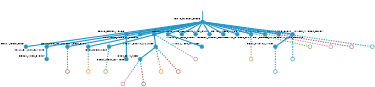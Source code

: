 strict digraph  {
graph[splines=false]; nodesep=0.7; rankdir=TB; ranksep=0.6; forcelabels=true; dpi=600; size=2.5;
0 [color="#2496c8ff", fillcolor="#2496c8ff", fixedsize=true, fontname=Lato, fontsize="12pt", height="0.25", label="", penwidth=3, shape=circle, style=filled, xlabel=LRFN5_GABRB1_PTPRG];
1 [color="#2496c8ff", fillcolor="#2496c8ff", fixedsize=true, fontname=Lato, fontsize="12pt", height="0.25", label="", penwidth=3, shape=circle, style=filled, xlabel=POSTN_IGF2R_PBLD];
2 [color="#2496c8ff", fillcolor="#2496c8ff", fixedsize=true, fontname=Lato, fontsize="12pt", height="0.25", label="", penwidth=3, shape=circle, style=filled, xlabel=NOXA1_DNAH12_FAM216B];
3 [color="#2496c8ff", fillcolor="#2496c8ff", fixedsize=true, fontname=Lato, fontsize="12pt", height="0.25", label="", penwidth=3, shape=circle, style=filled, xlabel=LOXL1_PPIG_SEMA3A];
5 [color="#2496c8ff", fillcolor="#2496c8ff", fixedsize=true, fontname=Lato, fontsize="12pt", height="0.25", label="", penwidth=3, shape=circle, style=filled, xlabel=RELN_POT1_FN3K];
6 [color="#2496c8ff", fillcolor="#2496c8ff", fixedsize=true, fontname=Lato, fontsize="12pt", height="0.25", label="", penwidth=3, shape=circle, style=filled, xlabel=DLC1_RHOU_SIRT2];
8 [color="#2496c8ff", fillcolor="#2496c8ff", fixedsize=true, fontname=Lato, fontsize="12pt", height="0.25", label="", penwidth=3, shape=circle, style=filled, xlabel=EPHA3_CDHR2_NCAPG];
9 [color="#2496c8ff", fillcolor="#2496c8ff", fixedsize=true, fontname=Lato, fontsize="12pt", height="0.25", label="", penwidth=3, shape=circle, style=filled, xlabel=ADAMTS15_MROH2A_OR5D13];
10 [color="#2496c8ff", fillcolor="#2496c8ff", fixedsize=true, fontname=Lato, fontsize="12pt", height="0.25", label="", penwidth=3, shape=circle, style=filled, xlabel=CEP112_LOC101928600_LEPRE1];
11 [color="#2496c8ff", fillcolor="#2496c8ff", fixedsize=true, fontname=Lato, fontsize="12pt", height="0.25", label="", penwidth=3, shape=circle, style=filled, xlabel=MAP4K3_ZNF213_HSPE1];
12 [color="#2496c8ff", fillcolor="#2496c8ff", fixedsize=true, fontname=Lato, fontsize="12pt", height="0.25", label="", penwidth=3, shape=circle, style=filled, xlabel=MED12L_SND1_GALK1];
13 [color="#2496c8ff", fillcolor="#2496c8ff", fixedsize=true, fontname=Lato, fontsize="12pt", height="0.25", label="", penwidth=3, shape=circle, style=filled, xlabel=GTPBP1_IL12RB1_COL16A1];
14 [color="#2496c8ff", fillcolor="#2496c8ff", fixedsize=true, fontname=Lato, fontsize="12pt", height="0.25", label="", penwidth=3, shape=circle, style=filled, xlabel=CPNE9_MTERF_MLYCD];
16 [color="#2496c8ff", fillcolor="#2496c8ff", fixedsize=true, fontname=Lato, fontsize="12pt", height="0.25", label="", penwidth=3, shape=circle, style=filled, xlabel=EPM2A_FNDC3B_EYA1];
17 [color="#2496c8ff", fillcolor="#2496c8ff", fixedsize=true, fontname=Lato, fontsize="12pt", height="0.25", label="", penwidth=3, shape=circle, style=filled, xlabel=KCNN2_TECRL_IQGAP1];
20 [color="#2496c8ff", fillcolor="#2496c8ff", fixedsize=true, fontname=Lato, fontsize="12pt", height="0.25", label="", penwidth=3, shape=circle, style=filled, xlabel=DCN_C8orf58_TEX29];
21 [color="#2496c8ff", fillcolor="#2496c8ff", fixedsize=true, fontname=Lato, fontsize="12pt", height="0.25", label="", penwidth=3, shape=circle, style=filled, xlabel=POLR3C_TRIO_RARS2];
23 [color="#2496c8ff", fillcolor="#2496c8ff", fixedsize=true, fontname=Lato, fontsize="12pt", height="0.25", label="", penwidth=3, shape=circle, style=filled, xlabel=TRPM2_SV2C_DOCK10];
24 [color="#2496c8ff", fillcolor="#2496c8ff", fixedsize=true, fontname=Lato, fontsize="12pt", height="0.25", label="", penwidth=3, shape=circle, style=filled, xlabel=HMCES_MYBPC1_ERAP1];
25 [color="#6aa84fff", fillcolor="#6aa84fff", fixedsize=true, fontname=Lato, fontsize="12pt", height="0.25", label="", penwidth=3, shape=circle, style=solid, xlabel=""];
27 [color="#c27ba0ff", fillcolor="#c27ba0ff", fixedsize=true, fontname=Lato, fontsize="12pt", height="0.25", label="", penwidth=3, shape=circle, style=solid, xlabel=""];
33 [color="#be5742ff", fillcolor="#be5742ff", fixedsize=true, fontname=Lato, fontsize="12pt", height="0.25", label="", penwidth=3, shape=circle, style=solid, xlabel=""];
37 [color="#2496c8ff", fillcolor="#2496c8ff", fixedsize=true, fontname=Lato, fontsize="12pt", height="0.25", label="", penwidth=3, shape=circle, style=solid, xlabel=""];
15 [color="#2496c8ff", fillcolor="#2496c8ff", fixedsize=true, fontname=Lato, fontsize="12pt", height="0.25", label="", penwidth=3, shape=circle, style=filled, xlabel=COPZ1_MTRR_CXCL12];
34 [color="#be5742ff", fillcolor="#be5742ff", fixedsize=true, fontname=Lato, fontsize="12pt", height="0.25", label="", penwidth=3, shape=circle, style=solid, xlabel=""];
30 [color="#e69138ff", fillcolor="#e69138ff", fixedsize=true, fontname=Lato, fontsize="12pt", height="0.25", label="", penwidth=3, shape=circle, style=solid, xlabel=""];
26 [color="#6aa84fff", fillcolor="#6aa84fff", fixedsize=true, fontname=Lato, fontsize="12pt", height="0.25", label="", penwidth=3, shape=circle, style=solid, xlabel=""];
7 [color="#2496c8ff", fillcolor="#2496c8ff", fixedsize=true, fontname=Lato, fontsize="12pt", height="0.25", label="", penwidth=3, shape=circle, style=filled, xlabel=CILP2_EPN1_SPEG];
28 [color="#c27ba0ff", fillcolor="#c27ba0ff", fixedsize=true, fontname=Lato, fontsize="12pt", height="0.25", label="", penwidth=3, shape=circle, style=solid, xlabel=""];
35 [color="#be5742ff", fillcolor="#be5742ff", fixedsize=true, fontname=Lato, fontsize="12pt", height="0.25", label="", penwidth=3, shape=circle, style=solid, xlabel=""];
4 [color="#2496c8ff", fillcolor="#2496c8ff", fixedsize=true, fontname=Lato, fontsize="12pt", height="0.25", label="", penwidth=3, shape=circle, style=filled, xlabel=GTF3A_LLGL1_FAM183B];
22 [color="#2496c8ff", fillcolor="#2496c8ff", fixedsize=true, fontname=Lato, fontsize="12pt", height="0.25", label="", penwidth=3, shape=circle, style=filled, xlabel=ALCAM_CHRM2_KIAA1109];
29 [color="#c27ba0ff", fillcolor="#c27ba0ff", fixedsize=true, fontname=Lato, fontsize="12pt", height="0.25", label="", penwidth=3, shape=circle, style=solid, xlabel=""];
18 [color="#2496c8ff", fillcolor="#2496c8ff", fixedsize=true, fontname=Lato, fontsize="12pt", height="0.25", label="", penwidth=3, shape=circle, style=filled, xlabel=MARK4_NRP2_TSNARE1];
19 [color="#2496c8ff", fillcolor="#2496c8ff", fixedsize=true, fontname=Lato, fontsize="12pt", height="0.25", label="", penwidth=3, shape=circle, style=filled, xlabel=CDH6_TMEM8A_MUC2];
38 [color="#2496c8ff", fillcolor="#2496c8ff", fixedsize=true, fontname=Lato, fontsize="12pt", height="0.25", label="", penwidth=3, shape=circle, style=solid, xlabel=""];
31 [color="#e69138ff", fillcolor="#e69138ff", fixedsize=true, fontname=Lato, fontsize="12pt", height="0.25", label="", penwidth=3, shape=circle, style=solid, xlabel=""];
32 [color="#e69138ff", fillcolor="#e69138ff", fixedsize=true, fontname=Lato, fontsize="12pt", height="0.25", label="", penwidth=3, shape=circle, style=solid, xlabel=""];
36 [color="#be5742ff", fillcolor="#be5742ff", fixedsize=true, fontname=Lato, fontsize="12pt", height="0.25", label="", penwidth=3, shape=circle, style=solid, xlabel=""];
39 [color="#2496c8ff", fillcolor="#2496c8ff", fixedsize=true, fontname=Lato, fontsize="12pt", height="0.25", label="", penwidth=3, shape=circle, style=solid, xlabel=""];
normal [label="", penwidth=3, style=invis, xlabel=LRFN5_GABRB1_PTPRG];
0 -> 1  [arrowsize=0, color="#2496c8ff;0.5:#2496c8ff", minlen="2.0", penwidth="5.5", style=solid];
0 -> 2  [arrowsize=0, color="#2496c8ff;0.5:#2496c8ff", minlen="2.0", penwidth="5.5", style=solid];
0 -> 3  [arrowsize=0, color="#2496c8ff;0.5:#2496c8ff", minlen="2.0", penwidth="5.5", style=solid];
0 -> 5  [arrowsize=0, color="#2496c8ff;0.5:#2496c8ff", minlen="2.0", penwidth="5.5", style=solid];
0 -> 6  [arrowsize=0, color="#2496c8ff;0.5:#2496c8ff", minlen="2.0", penwidth="5.5", style=solid];
0 -> 8  [arrowsize=0, color="#2496c8ff;0.5:#2496c8ff", minlen="1.8000000715255737", penwidth="5.5", style=solid];
0 -> 9  [arrowsize=0, color="#2496c8ff;0.5:#2496c8ff", minlen="1.8000000715255737", penwidth="5.5", style=solid];
0 -> 10  [arrowsize=0, color="#2496c8ff;0.5:#2496c8ff", minlen="1.5999999046325684", penwidth="5.5", style=solid];
0 -> 11  [arrowsize=0, color="#2496c8ff;0.5:#2496c8ff", minlen="1.5999999046325684", penwidth="5.5", style=solid];
0 -> 12  [arrowsize=0, color="#2496c8ff;0.5:#2496c8ff", minlen="1.399999976158142", penwidth="5.5", style=solid];
0 -> 13  [arrowsize=0, color="#2496c8ff;0.5:#2496c8ff", minlen="1.399999976158142", penwidth="5.5", style=solid];
0 -> 14  [arrowsize=0, color="#2496c8ff;0.5:#2496c8ff", minlen="1.399999976158142", penwidth="5.5", style=solid];
0 -> 16  [arrowsize=0, color="#2496c8ff;0.5:#2496c8ff", minlen="1.399999976158142", penwidth="5.5", style=solid];
0 -> 17  [arrowsize=0, color="#2496c8ff;0.5:#2496c8ff", minlen="1.1999999284744263", penwidth="5.5", style=solid];
0 -> 20  [arrowsize=0, color="#2496c8ff;0.5:#2496c8ff", minlen="1.1999999284744263", penwidth="5.5", style=solid];
0 -> 21  [arrowsize=0, color="#2496c8ff;0.5:#2496c8ff", minlen="1.0", penwidth="5.5", style=solid];
0 -> 23  [arrowsize=0, color="#2496c8ff;0.5:#2496c8ff", minlen="1.0", penwidth="5.5", style=solid];
0 -> 24  [arrowsize=0, color="#2496c8ff;0.5:#2496c8ff", minlen="1.0", penwidth="5.5", style=solid];
0 -> 25  [arrowsize=0, color="#2496c8ff;0.5:#6aa84fff", minlen="2.0", penwidth=5, style=dashed];
0 -> 27  [arrowsize=0, color="#2496c8ff;0.5:#c27ba0ff", minlen="2.0", penwidth=5, style=dashed];
0 -> 33  [arrowsize=0, color="#2496c8ff;0.5:#be5742ff", minlen="2.0", penwidth=5, style=dashed];
0 -> 37  [arrowsize=0, color="#2496c8ff;0.5:#2496c8ff", minlen="2.0", penwidth=5, style=dashed];
2 -> 15  [arrowsize=0, color="#2496c8ff;0.5:#2496c8ff", minlen="1.399999976158142", penwidth="5.5", style=solid];
3 -> 34  [arrowsize=0, color="#2496c8ff;0.5:#be5742ff", minlen="2.0", penwidth=5, style=dashed];
5 -> 30  [arrowsize=0, color="#2496c8ff;0.5:#e69138ff", minlen="2.0", penwidth=5, style=dashed];
6 -> 26  [arrowsize=0, color="#2496c8ff;0.5:#6aa84fff", minlen="2.0", penwidth=5, style=dashed];
8 -> 4  [arrowsize=0, color="#2496c8ff;0.5:#2496c8ff", minlen="2.0", penwidth="5.5", style=solid];
10 -> 22  [arrowsize=0, color="#2496c8ff;0.5:#2496c8ff", minlen="1.0", penwidth="5.5", style=solid];
10 -> 29  [arrowsize=0, color="#2496c8ff;0.5:#c27ba0ff", minlen="2.0", penwidth=5, style=dashed];
11 -> 18  [arrowsize=0, color="#2496c8ff;0.5:#2496c8ff", minlen="1.1999999284744263", penwidth="5.5", style=solid];
20 -> 31  [arrowsize=0, color="#2496c8ff;0.5:#e69138ff", minlen="2.0", penwidth=5, style=dashed];
24 -> 19  [arrowsize=0, color="#2496c8ff;0.5:#2496c8ff", minlen="1.1999999284744263", penwidth="5.5", style=solid];
24 -> 39  [arrowsize=0, color="#2496c8ff;0.5:#2496c8ff", minlen="2.0", penwidth=5, style=dashed];
7 -> 28  [arrowsize=0, color="#2496c8ff;0.5:#c27ba0ff", minlen="2.0", penwidth=5, style=dashed];
7 -> 35  [arrowsize=0, color="#2496c8ff;0.5:#be5742ff", minlen="2.0", penwidth=5, style=dashed];
22 -> 7  [arrowsize=0, color="#2496c8ff;0.5:#2496c8ff", minlen="1.8000000715255737", penwidth="5.5", style=solid];
22 -> 32  [arrowsize=0, color="#2496c8ff;0.5:#e69138ff", minlen="2.0", penwidth=5, style=dashed];
22 -> 36  [arrowsize=0, color="#2496c8ff;0.5:#be5742ff", minlen="2.0", penwidth=5, style=dashed];
19 -> 38  [arrowsize=0, color="#2496c8ff;0.5:#2496c8ff", minlen="2.0", penwidth=5, style=dashed];
normal -> 0  [arrowsize=0, color="#2496c8ff", label="", penwidth=4, style=solid];
}
